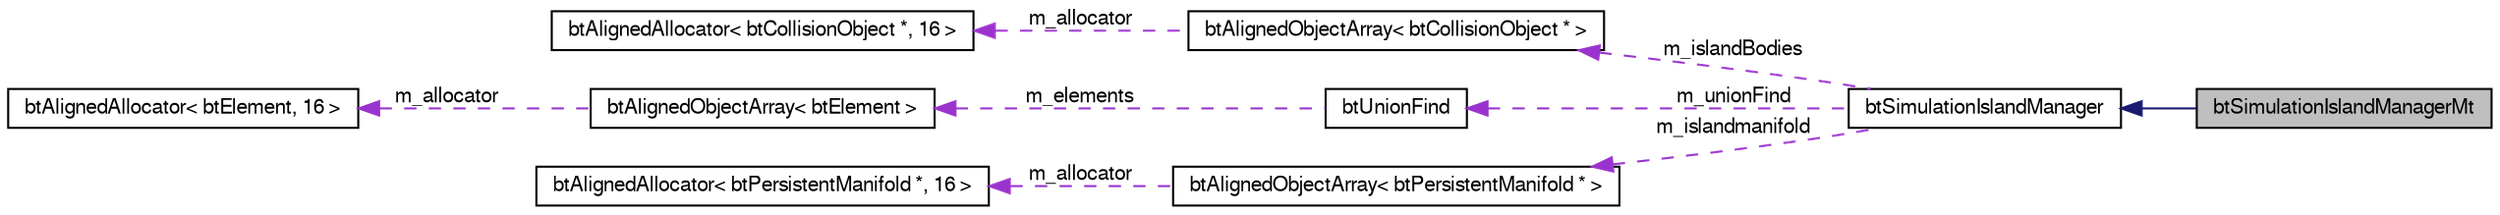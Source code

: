 digraph G
{
  bgcolor="transparent";
  edge [fontname="FreeSans",fontsize=10,labelfontname="FreeSans",labelfontsize=10];
  node [fontname="FreeSans",fontsize=10,shape=record];
  rankdir=LR;
  Node1 [label="btSimulationIslandManagerMt",height=0.2,width=0.4,color="black", fillcolor="grey75", style="filled" fontcolor="black"];
  Node2 -> Node1 [dir=back,color="midnightblue",fontsize=10,style="solid"];
  Node2 [label="btSimulationIslandManager",height=0.2,width=0.4,color="black",URL="$classbt_simulation_island_manager.html",tooltip="SimulationIslandManager creates and handles simulation islands, using btUnionFind..."];
  Node3 -> Node2 [dir=back,color="darkorchid3",fontsize=10,style="dashed",label="m_islandBodies"];
  Node3 [label="btAlignedObjectArray\< btCollisionObject * \>",height=0.2,width=0.4,color="black",URL="$classbt_aligned_object_array.html"];
  Node4 -> Node3 [dir=back,color="darkorchid3",fontsize=10,style="dashed",label="m_allocator"];
  Node4 [label="btAlignedAllocator\< btCollisionObject *, 16 \>",height=0.2,width=0.4,color="black",URL="$classbt_aligned_allocator.html"];
  Node5 -> Node2 [dir=back,color="darkorchid3",fontsize=10,style="dashed",label="m_unionFind"];
  Node5 [label="btUnionFind",height=0.2,width=0.4,color="black",URL="$classbt_union_find.html",tooltip="UnionFind calculates connected subsets."];
  Node6 -> Node5 [dir=back,color="darkorchid3",fontsize=10,style="dashed",label="m_elements"];
  Node6 [label="btAlignedObjectArray\< btElement \>",height=0.2,width=0.4,color="black",URL="$classbt_aligned_object_array.html"];
  Node7 -> Node6 [dir=back,color="darkorchid3",fontsize=10,style="dashed",label="m_allocator"];
  Node7 [label="btAlignedAllocator\< btElement, 16 \>",height=0.2,width=0.4,color="black",URL="$classbt_aligned_allocator.html"];
  Node8 -> Node2 [dir=back,color="darkorchid3",fontsize=10,style="dashed",label="m_islandmanifold"];
  Node8 [label="btAlignedObjectArray\< btPersistentManifold * \>",height=0.2,width=0.4,color="black",URL="$classbt_aligned_object_array.html"];
  Node9 -> Node8 [dir=back,color="darkorchid3",fontsize=10,style="dashed",label="m_allocator"];
  Node9 [label="btAlignedAllocator\< btPersistentManifold *, 16 \>",height=0.2,width=0.4,color="black",URL="$classbt_aligned_allocator.html"];
}
